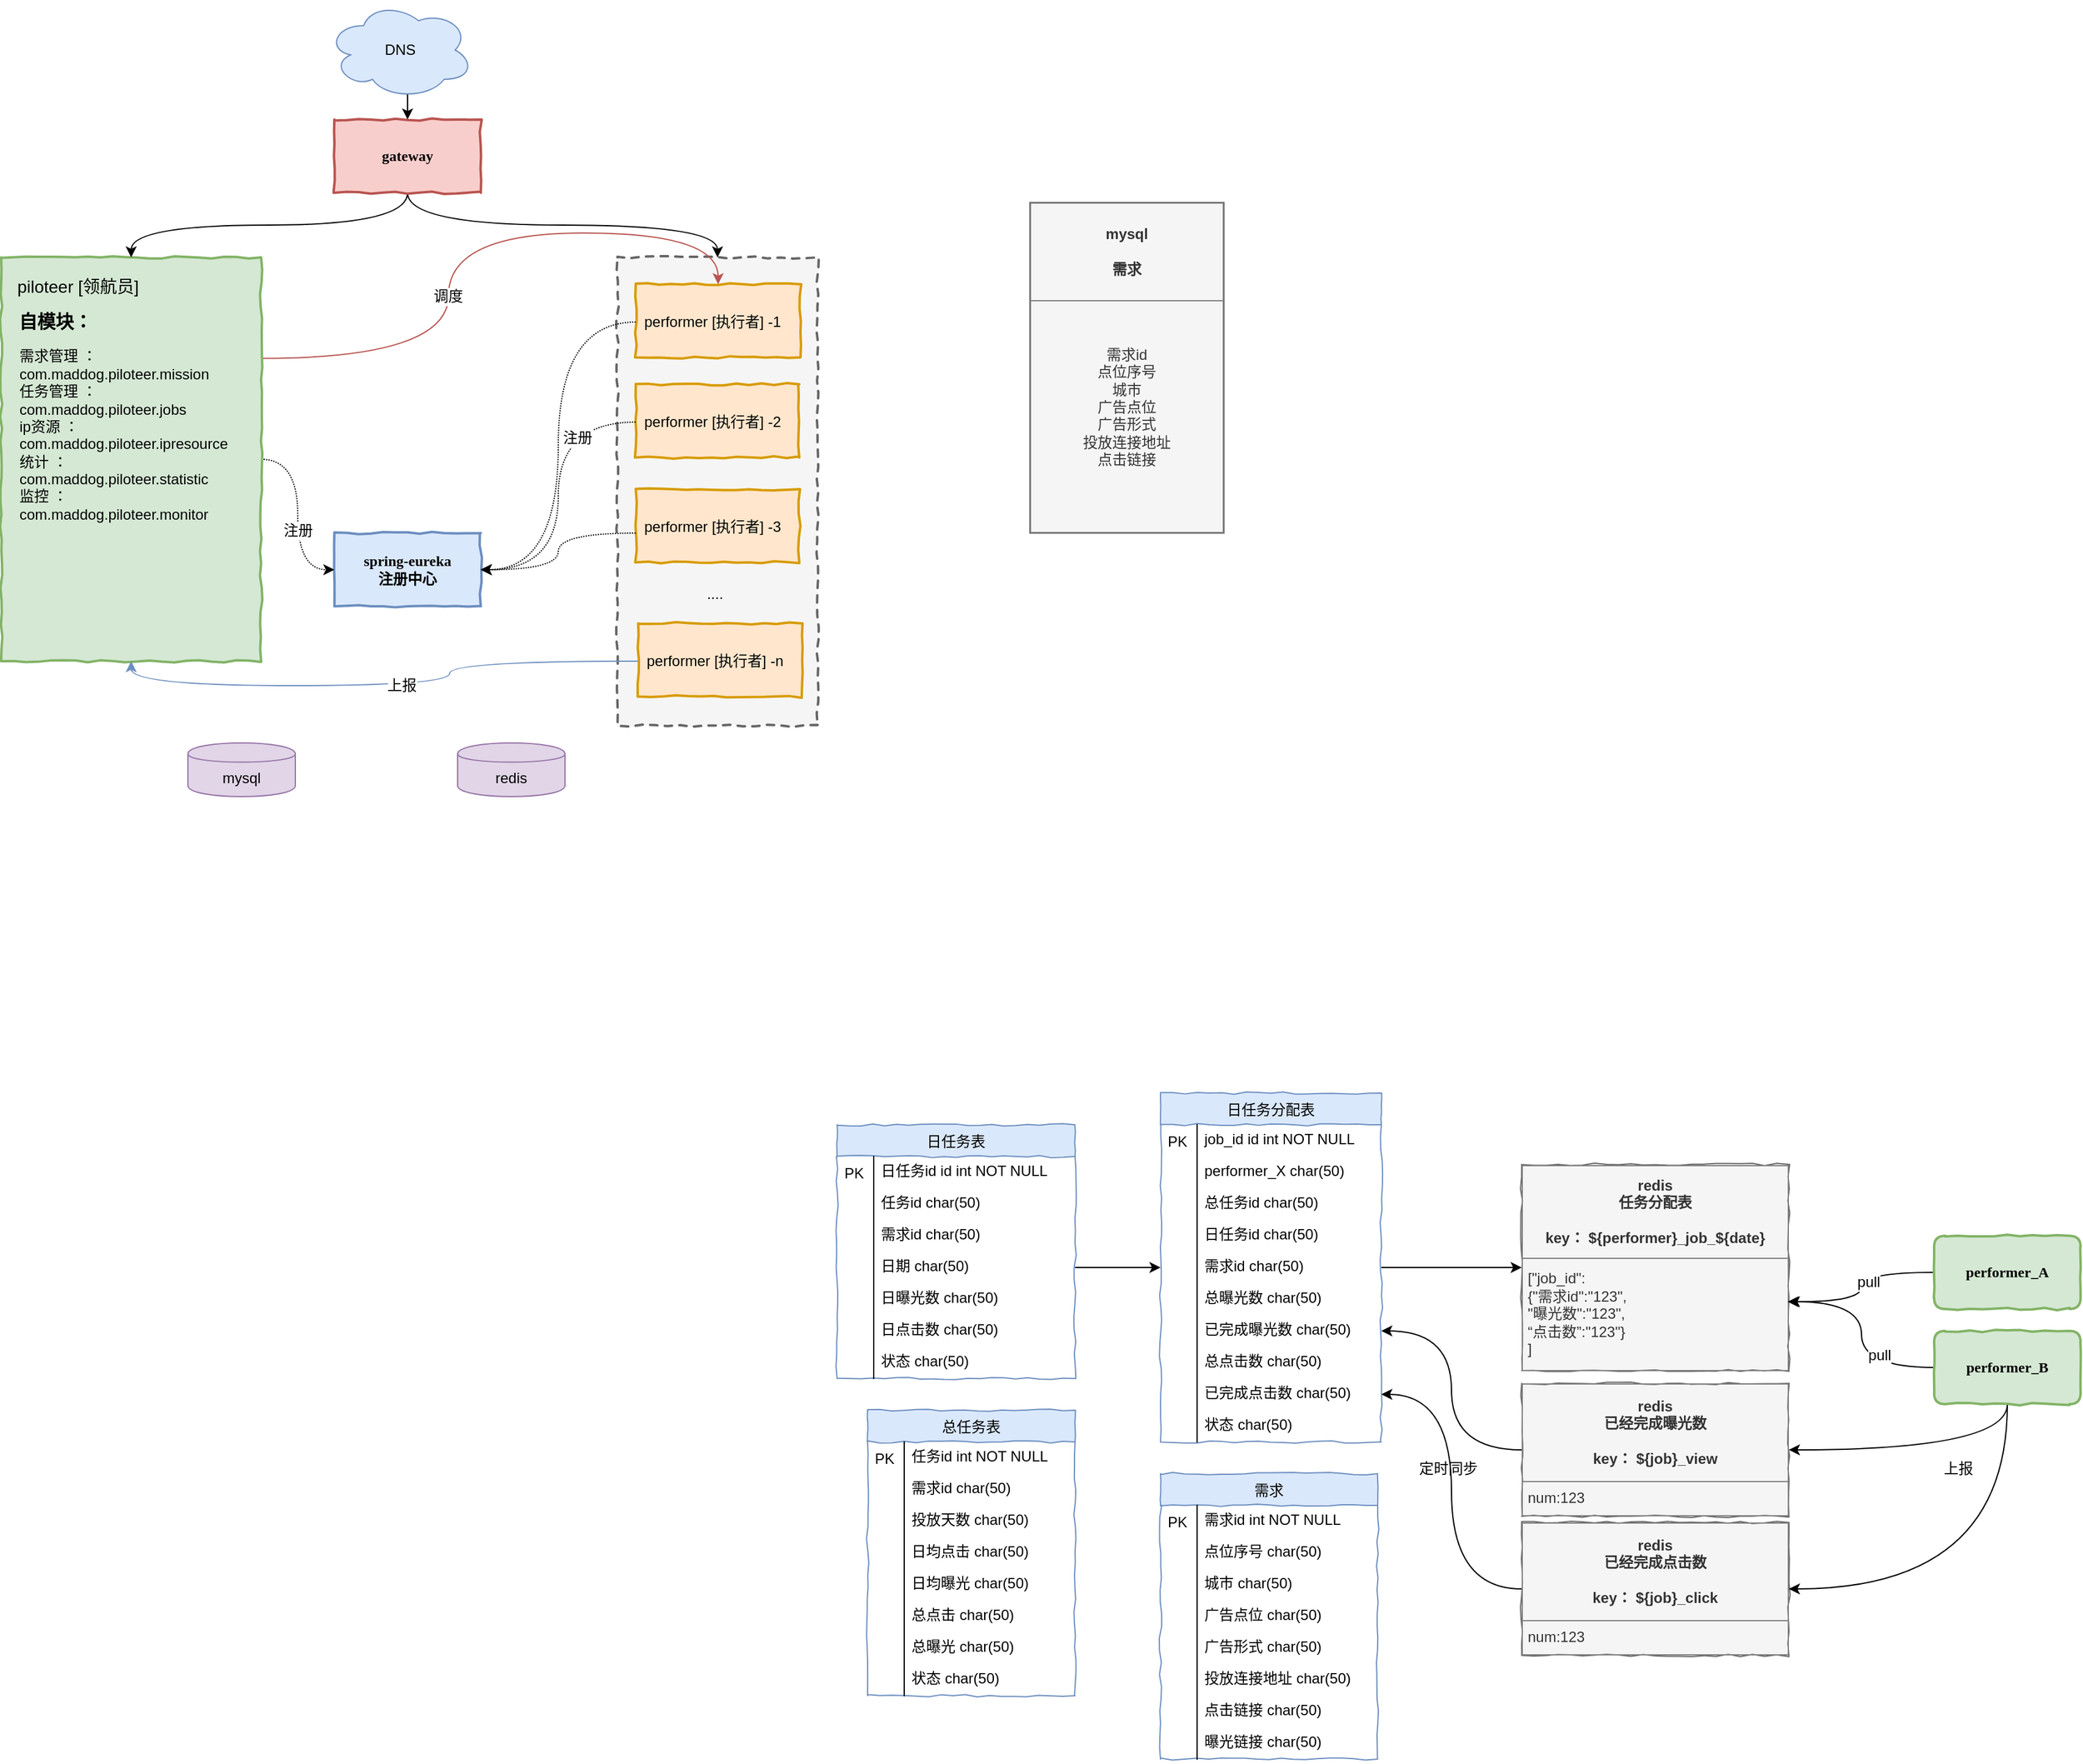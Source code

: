 <mxfile version="10.6.7" type="github"><diagram id="sy3SgLwPoOn81wmkKIta" name="ç¬¬ 1 é¡µ"><mxGraphModel dx="1080" dy="552" grid="0" gridSize="10" guides="1" tooltips="1" connect="1" arrows="1" fold="1" page="1" pageScale="1" pageWidth="10000" pageHeight="10000" math="0" shadow="0"><root><mxCell id="0"/><mxCell id="1" parent="0"/><mxCell id="fDu48VlMYo7-MMtT9V8--34" value="" style="html=1;whiteSpace=wrap;comic=1;strokeWidth=2;fontFamily=Comic Sans MS;fontStyle=1;dashed=1;align=left;fillColor=#f5f5f5;strokeColor=#666666;fontColor=#333333;" parent="1" vertex="1"><mxGeometry x="621" y="381" width="164" height="384" as="geometry"/></mxCell><mxCell id="fDu48VlMYo7-MMtT9V8--1" value="spring-eureka&lt;br&gt;注册中心&lt;br&gt;" style="html=1;whiteSpace=wrap;comic=1;strokeWidth=2;fontFamily=Comic Sans MS;fontStyle=1;fillColor=#dae8fc;strokeColor=#6c8ebf;" parent="1" vertex="1"><mxGeometry x="389" y="607" width="120" height="60" as="geometry"/></mxCell><mxCell id="fDu48VlMYo7-MMtT9V8--10" style="edgeStyle=orthogonalEdgeStyle;rounded=0;orthogonalLoop=1;jettySize=auto;html=1;exitX=1;exitY=0.5;exitDx=0;exitDy=0;entryX=0;entryY=0.5;entryDx=0;entryDy=0;curved=1;dashed=1;dashPattern=1 1;" parent="1" source="fDu48VlMYo7-MMtT9V8--2" target="fDu48VlMYo7-MMtT9V8--1" edge="1"><mxGeometry relative="1" as="geometry"/></mxCell><mxCell id="fDu48VlMYo7-MMtT9V8--11" value="注册" style="text;html=1;resizable=0;points=[];align=center;verticalAlign=middle;labelBackgroundColor=#ffffff;" parent="fDu48VlMYo7-MMtT9V8--10" vertex="1" connectable="0"><mxGeometry x="0.179" relative="1" as="geometry"><mxPoint as="offset"/></mxGeometry></mxCell><mxCell id="fDu48VlMYo7-MMtT9V8--26" style="edgeStyle=orthogonalEdgeStyle;curved=1;rounded=0;orthogonalLoop=1;jettySize=auto;html=1;exitX=1;exitY=0.25;exitDx=0;exitDy=0;entryX=0.5;entryY=0;entryDx=0;entryDy=0;fillColor=#f8cecc;strokeColor=#b85450;" parent="1" source="fDu48VlMYo7-MMtT9V8--2" target="fDu48VlMYo7-MMtT9V8--8" edge="1"><mxGeometry relative="1" as="geometry"/></mxCell><mxCell id="fDu48VlMYo7-MMtT9V8--27" value="调度" style="text;html=1;resizable=0;points=[];align=center;verticalAlign=middle;labelBackgroundColor=#ffffff;" parent="fDu48VlMYo7-MMtT9V8--26" vertex="1" connectable="0"><mxGeometry x="-0.211" y="1" relative="1" as="geometry"><mxPoint as="offset"/></mxGeometry></mxCell><mxCell id="fDu48VlMYo7-MMtT9V8--2" value="" style="html=1;whiteSpace=wrap;comic=1;strokeWidth=2;fontFamily=Comic Sans MS;fontStyle=1;fillColor=#d5e8d4;strokeColor=#82b366;" parent="1" vertex="1"><mxGeometry x="116" y="381" width="213" height="331" as="geometry"/></mxCell><mxCell id="fDu48VlMYo7-MMtT9V8--3" value="&lt;div style=&quot;font-size: 14px&quot;&gt;&lt;font style=&quot;font-size: 14px&quot;&gt;piloteer [领航员]&lt;/font&gt;&lt;/div&gt;&lt;div style=&quot;font-size: 14px&quot;&gt;&lt;br&gt;&lt;/div&gt;" style="text;html=1;strokeColor=none;fillColor=none;align=center;verticalAlign=middle;whiteSpace=wrap;rounded=0;strokeWidth=7;" parent="1" vertex="1"><mxGeometry x="116" y="403" width="126" height="20" as="geometry"/></mxCell><mxCell id="fDu48VlMYo7-MMtT9V8--4" value="&lt;div&gt;需求管理 ： com.maddog.piloteer.mission&lt;/div&gt;&lt;div&gt;任务管理 ： com.maddog.piloteer.jobs&lt;/div&gt;&lt;div&gt;ip资源 ： com.maddog.piloteer.ipresource&lt;/div&gt;&lt;div&gt;统计 ： com.maddog.piloteer.statistic&lt;/div&gt;&lt;div&gt;监控 ： com.maddog.piloteer.monitor&lt;/div&gt;&lt;div&gt;&lt;br&gt;&lt;/div&gt;" style="text;html=1;strokeColor=none;fillColor=none;align=left;verticalAlign=middle;whiteSpace=wrap;rounded=0;" parent="1" vertex="1"><mxGeometry x="129" y="524" width="40" height="20" as="geometry"/></mxCell><mxCell id="fDu48VlMYo7-MMtT9V8--7" value="&lt;b&gt;&lt;font style=&quot;font-size: 15px&quot;&gt;自模块：&lt;/font&gt;&lt;/b&gt;" style="text;html=1;strokeColor=none;fillColor=none;align=center;verticalAlign=middle;whiteSpace=wrap;rounded=0;" parent="1" vertex="1"><mxGeometry x="122" y="423" width="77" height="20" as="geometry"/></mxCell><mxCell id="fDu48VlMYo7-MMtT9V8--8" value="" style="html=1;whiteSpace=wrap;comic=1;strokeWidth=2;fontFamily=Comic Sans MS;fontStyle=1;align=left;fillColor=#ffe6cc;strokeColor=#d79b00;" parent="1" vertex="1"><mxGeometry x="636" y="403" width="135" height="60" as="geometry"/></mxCell><mxCell id="fDu48VlMYo7-MMtT9V8--20" style="edgeStyle=orthogonalEdgeStyle;curved=1;rounded=0;orthogonalLoop=1;jettySize=auto;html=1;exitX=0;exitY=0.5;exitDx=0;exitDy=0;entryX=1;entryY=0.5;entryDx=0;entryDy=0;dashed=1;dashPattern=1 1;" parent="1" source="fDu48VlMYo7-MMtT9V8--9" target="fDu48VlMYo7-MMtT9V8--1" edge="1"><mxGeometry relative="1" as="geometry"/></mxCell><mxCell id="fDu48VlMYo7-MMtT9V8--9" value="&lt;div&gt;&lt;span&gt;performer [执行者] -1&lt;/span&gt;&lt;br&gt;&lt;/div&gt;" style="text;html=1;strokeColor=none;fillColor=none;align=center;verticalAlign=middle;whiteSpace=wrap;rounded=0;strokeWidth=7;" parent="1" vertex="1"><mxGeometry x="636" y="424" width="126" height="20" as="geometry"/></mxCell><mxCell id="fDu48VlMYo7-MMtT9V8--13" value="" style="html=1;whiteSpace=wrap;comic=1;strokeWidth=2;fontFamily=Comic Sans MS;fontStyle=1;align=left;fillColor=#ffe6cc;strokeColor=#d79b00;" parent="1" vertex="1"><mxGeometry x="636" y="485" width="134" height="60" as="geometry"/></mxCell><mxCell id="fDu48VlMYo7-MMtT9V8--19" style="edgeStyle=orthogonalEdgeStyle;curved=1;rounded=0;orthogonalLoop=1;jettySize=auto;html=1;exitX=0;exitY=0.5;exitDx=0;exitDy=0;dashed=1;dashPattern=1 1;entryX=1;entryY=0.5;entryDx=0;entryDy=0;" parent="1" source="fDu48VlMYo7-MMtT9V8--14" target="fDu48VlMYo7-MMtT9V8--1" edge="1"><mxGeometry relative="1" as="geometry"><mxPoint x="450" y="552" as="targetPoint"/></mxGeometry></mxCell><mxCell id="fDu48VlMYo7-MMtT9V8--21" value="注册" style="text;html=1;resizable=0;points=[];align=center;verticalAlign=middle;labelBackgroundColor=#ffffff;" parent="fDu48VlMYo7-MMtT9V8--19" vertex="1" connectable="0"><mxGeometry x="-0.613" y="13" relative="1" as="geometry"><mxPoint as="offset"/></mxGeometry></mxCell><mxCell id="fDu48VlMYo7-MMtT9V8--14" value="&lt;div&gt;&lt;span&gt;performer [执行者] -2&lt;/span&gt;&lt;br&gt;&lt;/div&gt;" style="text;html=1;strokeColor=none;fillColor=none;align=center;verticalAlign=middle;whiteSpace=wrap;rounded=0;strokeWidth=7;" parent="1" vertex="1"><mxGeometry x="636" y="506" width="126" height="20" as="geometry"/></mxCell><mxCell id="fDu48VlMYo7-MMtT9V8--15" value="" style="html=1;whiteSpace=wrap;comic=1;strokeWidth=2;fontFamily=Comic Sans MS;fontStyle=1;align=left;fillColor=#ffe6cc;strokeColor=#d79b00;" parent="1" vertex="1"><mxGeometry x="636" y="571" width="134" height="60" as="geometry"/></mxCell><mxCell id="fDu48VlMYo7-MMtT9V8--18" style="edgeStyle=orthogonalEdgeStyle;curved=1;rounded=0;orthogonalLoop=1;jettySize=auto;html=1;exitX=0;exitY=0.75;exitDx=0;exitDy=0;entryX=1;entryY=0.5;entryDx=0;entryDy=0;dashed=1;dashPattern=1 1;" parent="1" source="fDu48VlMYo7-MMtT9V8--16" target="fDu48VlMYo7-MMtT9V8--1" edge="1"><mxGeometry relative="1" as="geometry"/></mxCell><mxCell id="fDu48VlMYo7-MMtT9V8--16" value="&lt;div&gt;&lt;span&gt;performer [执行者] -3&lt;/span&gt;&lt;br&gt;&lt;/div&gt;" style="text;html=1;strokeColor=none;fillColor=none;align=center;verticalAlign=middle;whiteSpace=wrap;rounded=0;strokeWidth=7;" parent="1" vertex="1"><mxGeometry x="636" y="592" width="126" height="20" as="geometry"/></mxCell><mxCell id="fDu48VlMYo7-MMtT9V8--23" value="" style="html=1;whiteSpace=wrap;comic=1;strokeWidth=2;fontFamily=Comic Sans MS;fontStyle=1;align=left;fillColor=#ffe6cc;strokeColor=#d79b00;" parent="1" vertex="1"><mxGeometry x="638" y="681" width="134" height="60" as="geometry"/></mxCell><mxCell id="fDu48VlMYo7-MMtT9V8--31" style="edgeStyle=orthogonalEdgeStyle;curved=1;rounded=0;orthogonalLoop=1;jettySize=auto;html=1;exitX=0;exitY=0.5;exitDx=0;exitDy=0;entryX=0.5;entryY=1;entryDx=0;entryDy=0;fillColor=#dae8fc;strokeColor=#6c8ebf;" parent="1" source="fDu48VlMYo7-MMtT9V8--24" target="fDu48VlMYo7-MMtT9V8--2" edge="1"><mxGeometry relative="1" as="geometry"/></mxCell><mxCell id="fDu48VlMYo7-MMtT9V8--32" value="上报" style="text;html=1;resizable=0;points=[];align=center;verticalAlign=middle;labelBackgroundColor=#ffffff;" parent="fDu48VlMYo7-MMtT9V8--31" vertex="1" connectable="0"><mxGeometry x="-0.059" relative="1" as="geometry"><mxPoint as="offset"/></mxGeometry></mxCell><mxCell id="fDu48VlMYo7-MMtT9V8--24" value="&lt;div&gt;&lt;span&gt;performer [执行者] -n&lt;/span&gt;&lt;br&gt;&lt;/div&gt;" style="text;html=1;strokeColor=none;fillColor=none;align=center;verticalAlign=middle;whiteSpace=wrap;rounded=0;strokeWidth=7;" parent="1" vertex="1"><mxGeometry x="638" y="702" width="126" height="20" as="geometry"/></mxCell><mxCell id="fDu48VlMYo7-MMtT9V8--25" value="...." style="text;html=1;strokeColor=none;fillColor=none;align=center;verticalAlign=middle;whiteSpace=wrap;rounded=0;" parent="1" vertex="1"><mxGeometry x="681" y="647" width="40" height="20" as="geometry"/></mxCell><mxCell id="fDu48VlMYo7-MMtT9V8--35" value="mysql" style="shape=cylinder;whiteSpace=wrap;html=1;boundedLbl=1;backgroundOutline=1;strokeWidth=1;align=center;fillColor=#e1d5e7;strokeColor=#9673a6;" parent="1" vertex="1"><mxGeometry x="269" y="779" width="88" height="44" as="geometry"/></mxCell><mxCell id="fDu48VlMYo7-MMtT9V8--36" value="&lt;div style=&quot;text-align: right&quot;&gt;&lt;span&gt;redis&lt;/span&gt;&lt;/div&gt;" style="shape=cylinder;whiteSpace=wrap;html=1;boundedLbl=1;backgroundOutline=1;strokeWidth=1;align=center;fillColor=#e1d5e7;strokeColor=#9673a6;" parent="1" vertex="1"><mxGeometry x="490" y="779" width="88" height="44" as="geometry"/></mxCell><mxCell id="fDu48VlMYo7-MMtT9V8--40" style="edgeStyle=orthogonalEdgeStyle;curved=1;rounded=0;orthogonalLoop=1;jettySize=auto;html=1;exitX=0.5;exitY=1;exitDx=0;exitDy=0;" parent="1" source="fDu48VlMYo7-MMtT9V8--37" target="fDu48VlMYo7-MMtT9V8--2" edge="1"><mxGeometry relative="1" as="geometry"/></mxCell><mxCell id="fDu48VlMYo7-MMtT9V8--41" style="edgeStyle=orthogonalEdgeStyle;curved=1;rounded=0;orthogonalLoop=1;jettySize=auto;html=1;exitX=0.5;exitY=1;exitDx=0;exitDy=0;entryX=0.5;entryY=0;entryDx=0;entryDy=0;" parent="1" source="fDu48VlMYo7-MMtT9V8--37" target="fDu48VlMYo7-MMtT9V8--34" edge="1"><mxGeometry relative="1" as="geometry"/></mxCell><mxCell id="fDu48VlMYo7-MMtT9V8--37" value="gateway" style="html=1;whiteSpace=wrap;comic=1;strokeWidth=2;fontFamily=Comic Sans MS;fontStyle=1;align=center;fillColor=#f8cecc;strokeColor=#b85450;" parent="1" vertex="1"><mxGeometry x="389" y="268" width="120" height="60" as="geometry"/></mxCell><mxCell id="fDu48VlMYo7-MMtT9V8--39" style="edgeStyle=orthogonalEdgeStyle;curved=1;rounded=0;orthogonalLoop=1;jettySize=auto;html=1;exitX=0.55;exitY=0.95;exitDx=0;exitDy=0;exitPerimeter=0;entryX=0.5;entryY=0;entryDx=0;entryDy=0;" parent="1" source="fDu48VlMYo7-MMtT9V8--38" target="fDu48VlMYo7-MMtT9V8--37" edge="1"><mxGeometry relative="1" as="geometry"/></mxCell><mxCell id="fDu48VlMYo7-MMtT9V8--38" value="DNS" style="ellipse;shape=cloud;whiteSpace=wrap;html=1;strokeWidth=1;align=center;fillColor=#dae8fc;strokeColor=#6c8ebf;" parent="1" vertex="1"><mxGeometry x="383" y="171" width="120" height="80" as="geometry"/></mxCell><mxCell id="aGrzwnS-_T8-RvHXeMUC-1" value="&lt;table border=&quot;1&quot; width=&quot;100%&quot; cellpadding=&quot;4&quot; style=&quot;width: 100% ; height: 100% ; border-collapse: collapse&quot;&gt;&lt;tbody&gt;&lt;tr&gt;&lt;th align=&quot;center&quot;&gt;mysql&lt;br&gt;&lt;br&gt;需求&lt;/th&gt;&lt;/tr&gt;&lt;tr&gt;&lt;td align=&quot;center&quot;&gt;需求id&lt;br&gt;点位序号&lt;br&gt;城市&lt;br&gt;广告点位&lt;br&gt;广告形式&lt;br&gt;投放连接地址&lt;br&gt;点击链接&lt;br&gt;&lt;br&gt;&lt;/td&gt;&lt;/tr&gt;&lt;/tbody&gt;&lt;/table&gt;" style="text;html=1;strokeColor=#666666;fillColor=#f5f5f5;overflow=fill;fontColor=#333333;" vertex="1" parent="1"><mxGeometry x="959" y="336" width="159" height="271" as="geometry"/></mxCell><mxCell id="aGrzwnS-_T8-RvHXeMUC-40" value="需求" style="swimlane;fontStyle=0;childLayout=stackLayout;horizontal=1;startSize=26;fillColor=#dae8fc;horizontalStack=0;resizeParent=1;resizeLast=0;collapsible=1;marginBottom=0;swimlaneFillColor=#ffffff;align=center;strokeColor=#6c8ebf;comic=1;" vertex="1" parent="1"><mxGeometry x="1066" y="1378" width="178" height="234" as="geometry"/></mxCell><mxCell id="aGrzwnS-_T8-RvHXeMUC-41" value="需求id int NOT NULL " style="shape=partialRectangle;top=0;left=0;right=0;bottom=0;align=left;verticalAlign=top;spacingTop=-2;fillColor=none;spacingLeft=34;spacingRight=4;overflow=hidden;rotatable=0;points=[[0,0.5],[1,0.5]];portConstraint=eastwest;dropTarget=0;" vertex="1" parent="aGrzwnS-_T8-RvHXeMUC-40"><mxGeometry y="26" width="178" height="26" as="geometry"/></mxCell><mxCell id="aGrzwnS-_T8-RvHXeMUC-42" value="PK" style="shape=partialRectangle;top=0;left=0;bottom=0;fillColor=none;align=left;verticalAlign=middle;spacingLeft=4;spacingRight=4;overflow=hidden;rotatable=0;points=[];portConstraint=eastwest;part=1;" vertex="1" connectable="0" parent="aGrzwnS-_T8-RvHXeMUC-41"><mxGeometry width="30" height="26" as="geometry"/></mxCell><mxCell id="aGrzwnS-_T8-RvHXeMUC-43" value="点位序号 char(50) " style="shape=partialRectangle;top=0;left=0;right=0;bottom=0;align=left;verticalAlign=top;spacingTop=-2;fillColor=none;spacingLeft=34;spacingRight=4;overflow=hidden;rotatable=0;points=[[0,0.5],[1,0.5]];portConstraint=eastwest;dropTarget=0;" vertex="1" parent="aGrzwnS-_T8-RvHXeMUC-40"><mxGeometry y="52" width="178" height="26" as="geometry"/></mxCell><mxCell id="aGrzwnS-_T8-RvHXeMUC-44" value="" style="shape=partialRectangle;top=0;left=0;bottom=0;fillColor=none;align=left;verticalAlign=middle;spacingLeft=4;spacingRight=4;overflow=hidden;rotatable=0;points=[];portConstraint=eastwest;part=1;" vertex="1" connectable="0" parent="aGrzwnS-_T8-RvHXeMUC-43"><mxGeometry width="30" height="26" as="geometry"/></mxCell><mxCell id="aGrzwnS-_T8-RvHXeMUC-45" value="城市 char(50) " style="shape=partialRectangle;top=0;left=0;right=0;bottom=0;align=left;verticalAlign=top;spacingTop=-2;fillColor=none;spacingLeft=34;spacingRight=4;overflow=hidden;rotatable=0;points=[[0,0.5],[1,0.5]];portConstraint=eastwest;dropTarget=0;" vertex="1" parent="aGrzwnS-_T8-RvHXeMUC-40"><mxGeometry y="78" width="178" height="26" as="geometry"/></mxCell><mxCell id="aGrzwnS-_T8-RvHXeMUC-46" value="" style="shape=partialRectangle;top=0;left=0;bottom=0;fillColor=none;align=left;verticalAlign=middle;spacingLeft=4;spacingRight=4;overflow=hidden;rotatable=0;points=[];portConstraint=eastwest;part=1;" vertex="1" connectable="0" parent="aGrzwnS-_T8-RvHXeMUC-45"><mxGeometry width="30" height="26" as="geometry"/></mxCell><mxCell id="aGrzwnS-_T8-RvHXeMUC-47" value="广告点位 char(50) " style="shape=partialRectangle;top=0;left=0;right=0;bottom=0;align=left;verticalAlign=top;spacingTop=-2;fillColor=none;spacingLeft=34;spacingRight=4;overflow=hidden;rotatable=0;points=[[0,0.5],[1,0.5]];portConstraint=eastwest;dropTarget=0;" vertex="1" parent="aGrzwnS-_T8-RvHXeMUC-40"><mxGeometry y="104" width="178" height="26" as="geometry"/></mxCell><mxCell id="aGrzwnS-_T8-RvHXeMUC-48" value="" style="shape=partialRectangle;top=0;left=0;bottom=0;fillColor=none;align=left;verticalAlign=middle;spacingLeft=4;spacingRight=4;overflow=hidden;rotatable=0;points=[];portConstraint=eastwest;part=1;" vertex="1" connectable="0" parent="aGrzwnS-_T8-RvHXeMUC-47"><mxGeometry width="30" height="26" as="geometry"/></mxCell><mxCell id="aGrzwnS-_T8-RvHXeMUC-49" value="广告形式 char(50) " style="shape=partialRectangle;top=0;left=0;right=0;bottom=0;align=left;verticalAlign=top;spacingTop=-2;fillColor=none;spacingLeft=34;spacingRight=4;overflow=hidden;rotatable=0;points=[[0,0.5],[1,0.5]];portConstraint=eastwest;dropTarget=0;" vertex="1" parent="aGrzwnS-_T8-RvHXeMUC-40"><mxGeometry y="130" width="178" height="26" as="geometry"/></mxCell><mxCell id="aGrzwnS-_T8-RvHXeMUC-50" value="" style="shape=partialRectangle;top=0;left=0;bottom=0;fillColor=none;align=left;verticalAlign=middle;spacingLeft=4;spacingRight=4;overflow=hidden;rotatable=0;points=[];portConstraint=eastwest;part=1;" vertex="1" connectable="0" parent="aGrzwnS-_T8-RvHXeMUC-49"><mxGeometry width="30" height="26" as="geometry"/></mxCell><mxCell id="aGrzwnS-_T8-RvHXeMUC-51" value="投放连接地址 char(50) " style="shape=partialRectangle;top=0;left=0;right=0;bottom=0;align=left;verticalAlign=top;spacingTop=-2;fillColor=none;spacingLeft=34;spacingRight=4;overflow=hidden;rotatable=0;points=[[0,0.5],[1,0.5]];portConstraint=eastwest;dropTarget=0;" vertex="1" parent="aGrzwnS-_T8-RvHXeMUC-40"><mxGeometry y="156" width="178" height="26" as="geometry"/></mxCell><mxCell id="aGrzwnS-_T8-RvHXeMUC-52" value="" style="shape=partialRectangle;top=0;left=0;bottom=0;fillColor=none;align=left;verticalAlign=middle;spacingLeft=4;spacingRight=4;overflow=hidden;rotatable=0;points=[];portConstraint=eastwest;part=1;" vertex="1" connectable="0" parent="aGrzwnS-_T8-RvHXeMUC-51"><mxGeometry width="30" height="26" as="geometry"/></mxCell><mxCell id="aGrzwnS-_T8-RvHXeMUC-53" value="点击链接 char(50) " style="shape=partialRectangle;top=0;left=0;right=0;bottom=0;align=left;verticalAlign=top;spacingTop=-2;fillColor=none;spacingLeft=34;spacingRight=4;overflow=hidden;rotatable=0;points=[[0,0.5],[1,0.5]];portConstraint=eastwest;dropTarget=0;" vertex="1" parent="aGrzwnS-_T8-RvHXeMUC-40"><mxGeometry y="182" width="178" height="26" as="geometry"/></mxCell><mxCell id="aGrzwnS-_T8-RvHXeMUC-54" value="" style="shape=partialRectangle;top=0;left=0;bottom=0;fillColor=none;align=left;verticalAlign=middle;spacingLeft=4;spacingRight=4;overflow=hidden;rotatable=0;points=[];portConstraint=eastwest;part=1;" vertex="1" connectable="0" parent="aGrzwnS-_T8-RvHXeMUC-53"><mxGeometry width="30" height="26" as="geometry"/></mxCell><mxCell id="aGrzwnS-_T8-RvHXeMUC-55" value="曝光链接 char(50) " style="shape=partialRectangle;top=0;left=0;right=0;bottom=0;align=left;verticalAlign=top;spacingTop=-2;fillColor=none;spacingLeft=34;spacingRight=4;overflow=hidden;rotatable=0;points=[[0,0.5],[1,0.5]];portConstraint=eastwest;dropTarget=0;" vertex="1" parent="aGrzwnS-_T8-RvHXeMUC-40"><mxGeometry y="208" width="178" height="26" as="geometry"/></mxCell><mxCell id="aGrzwnS-_T8-RvHXeMUC-56" value="" style="shape=partialRectangle;top=0;left=0;bottom=0;fillColor=none;align=left;verticalAlign=middle;spacingLeft=4;spacingRight=4;overflow=hidden;rotatable=0;points=[];portConstraint=eastwest;part=1;" vertex="1" connectable="0" parent="aGrzwnS-_T8-RvHXeMUC-55"><mxGeometry width="30" height="26" as="geometry"/></mxCell><mxCell id="aGrzwnS-_T8-RvHXeMUC-57" value="总任务表" style="swimlane;fontStyle=0;childLayout=stackLayout;horizontal=1;startSize=26;fillColor=#dae8fc;horizontalStack=0;resizeParent=1;resizeLast=0;collapsible=1;marginBottom=0;swimlaneFillColor=#ffffff;align=center;strokeColor=#6c8ebf;comic=1;" vertex="1" parent="1"><mxGeometry x="826" y="1326" width="170" height="234" as="geometry"/></mxCell><mxCell id="aGrzwnS-_T8-RvHXeMUC-58" value="任务id int NOT NULL " style="shape=partialRectangle;top=0;left=0;right=0;bottom=0;align=left;verticalAlign=top;spacingTop=-2;fillColor=none;spacingLeft=34;spacingRight=4;overflow=hidden;rotatable=0;points=[[0,0.5],[1,0.5]];portConstraint=eastwest;dropTarget=0;" vertex="1" parent="aGrzwnS-_T8-RvHXeMUC-57"><mxGeometry y="26" width="170" height="26" as="geometry"/></mxCell><mxCell id="aGrzwnS-_T8-RvHXeMUC-59" value="PK" style="shape=partialRectangle;top=0;left=0;bottom=0;fillColor=none;align=left;verticalAlign=middle;spacingLeft=4;spacingRight=4;overflow=hidden;rotatable=0;points=[];portConstraint=eastwest;part=1;" vertex="1" connectable="0" parent="aGrzwnS-_T8-RvHXeMUC-58"><mxGeometry width="30" height="26" as="geometry"/></mxCell><mxCell id="aGrzwnS-_T8-RvHXeMUC-60" value="需求id char(50) " style="shape=partialRectangle;top=0;left=0;right=0;bottom=0;align=left;verticalAlign=top;spacingTop=-2;fillColor=none;spacingLeft=34;spacingRight=4;overflow=hidden;rotatable=0;points=[[0,0.5],[1,0.5]];portConstraint=eastwest;dropTarget=0;" vertex="1" parent="aGrzwnS-_T8-RvHXeMUC-57"><mxGeometry y="52" width="170" height="26" as="geometry"/></mxCell><mxCell id="aGrzwnS-_T8-RvHXeMUC-61" value="" style="shape=partialRectangle;top=0;left=0;bottom=0;fillColor=none;align=left;verticalAlign=middle;spacingLeft=4;spacingRight=4;overflow=hidden;rotatable=0;points=[];portConstraint=eastwest;part=1;" vertex="1" connectable="0" parent="aGrzwnS-_T8-RvHXeMUC-60"><mxGeometry width="30" height="26" as="geometry"/></mxCell><mxCell id="aGrzwnS-_T8-RvHXeMUC-62" value="投放天数 char(50) " style="shape=partialRectangle;top=0;left=0;right=0;bottom=0;align=left;verticalAlign=top;spacingTop=-2;fillColor=none;spacingLeft=34;spacingRight=4;overflow=hidden;rotatable=0;points=[[0,0.5],[1,0.5]];portConstraint=eastwest;dropTarget=0;" vertex="1" parent="aGrzwnS-_T8-RvHXeMUC-57"><mxGeometry y="78" width="170" height="26" as="geometry"/></mxCell><mxCell id="aGrzwnS-_T8-RvHXeMUC-63" value="" style="shape=partialRectangle;top=0;left=0;bottom=0;fillColor=none;align=left;verticalAlign=middle;spacingLeft=4;spacingRight=4;overflow=hidden;rotatable=0;points=[];portConstraint=eastwest;part=1;" vertex="1" connectable="0" parent="aGrzwnS-_T8-RvHXeMUC-62"><mxGeometry width="30" height="26" as="geometry"/></mxCell><mxCell id="aGrzwnS-_T8-RvHXeMUC-64" value="日均点击 char(50) " style="shape=partialRectangle;top=0;left=0;right=0;bottom=0;align=left;verticalAlign=top;spacingTop=-2;fillColor=none;spacingLeft=34;spacingRight=4;overflow=hidden;rotatable=0;points=[[0,0.5],[1,0.5]];portConstraint=eastwest;dropTarget=0;" vertex="1" parent="aGrzwnS-_T8-RvHXeMUC-57"><mxGeometry y="104" width="170" height="26" as="geometry"/></mxCell><mxCell id="aGrzwnS-_T8-RvHXeMUC-65" value="" style="shape=partialRectangle;top=0;left=0;bottom=0;fillColor=none;align=left;verticalAlign=middle;spacingLeft=4;spacingRight=4;overflow=hidden;rotatable=0;points=[];portConstraint=eastwest;part=1;" vertex="1" connectable="0" parent="aGrzwnS-_T8-RvHXeMUC-64"><mxGeometry width="30" height="26" as="geometry"/></mxCell><mxCell id="aGrzwnS-_T8-RvHXeMUC-66" value="日均曝光 char(50) " style="shape=partialRectangle;top=0;left=0;right=0;bottom=0;align=left;verticalAlign=top;spacingTop=-2;fillColor=none;spacingLeft=34;spacingRight=4;overflow=hidden;rotatable=0;points=[[0,0.5],[1,0.5]];portConstraint=eastwest;dropTarget=0;" vertex="1" parent="aGrzwnS-_T8-RvHXeMUC-57"><mxGeometry y="130" width="170" height="26" as="geometry"/></mxCell><mxCell id="aGrzwnS-_T8-RvHXeMUC-67" value="" style="shape=partialRectangle;top=0;left=0;bottom=0;fillColor=none;align=left;verticalAlign=middle;spacingLeft=4;spacingRight=4;overflow=hidden;rotatable=0;points=[];portConstraint=eastwest;part=1;" vertex="1" connectable="0" parent="aGrzwnS-_T8-RvHXeMUC-66"><mxGeometry width="30" height="26" as="geometry"/></mxCell><mxCell id="aGrzwnS-_T8-RvHXeMUC-68" value="总点击 char(50) " style="shape=partialRectangle;top=0;left=0;right=0;bottom=0;align=left;verticalAlign=top;spacingTop=-2;fillColor=none;spacingLeft=34;spacingRight=4;overflow=hidden;rotatable=0;points=[[0,0.5],[1,0.5]];portConstraint=eastwest;dropTarget=0;" vertex="1" parent="aGrzwnS-_T8-RvHXeMUC-57"><mxGeometry y="156" width="170" height="26" as="geometry"/></mxCell><mxCell id="aGrzwnS-_T8-RvHXeMUC-69" value="" style="shape=partialRectangle;top=0;left=0;bottom=0;fillColor=none;align=left;verticalAlign=middle;spacingLeft=4;spacingRight=4;overflow=hidden;rotatable=0;points=[];portConstraint=eastwest;part=1;" vertex="1" connectable="0" parent="aGrzwnS-_T8-RvHXeMUC-68"><mxGeometry width="30" height="26" as="geometry"/></mxCell><mxCell id="aGrzwnS-_T8-RvHXeMUC-70" value="总曝光 char(50) " style="shape=partialRectangle;top=0;left=0;right=0;bottom=0;align=left;verticalAlign=top;spacingTop=-2;fillColor=none;spacingLeft=34;spacingRight=4;overflow=hidden;rotatable=0;points=[[0,0.5],[1,0.5]];portConstraint=eastwest;dropTarget=0;" vertex="1" parent="aGrzwnS-_T8-RvHXeMUC-57"><mxGeometry y="182" width="170" height="26" as="geometry"/></mxCell><mxCell id="aGrzwnS-_T8-RvHXeMUC-71" value="" style="shape=partialRectangle;top=0;left=0;bottom=0;fillColor=none;align=left;verticalAlign=middle;spacingLeft=4;spacingRight=4;overflow=hidden;rotatable=0;points=[];portConstraint=eastwest;part=1;" vertex="1" connectable="0" parent="aGrzwnS-_T8-RvHXeMUC-70"><mxGeometry width="30" height="26" as="geometry"/></mxCell><mxCell id="aGrzwnS-_T8-RvHXeMUC-72" value="状态 char(50) " style="shape=partialRectangle;top=0;left=0;right=0;bottom=0;align=left;verticalAlign=top;spacingTop=-2;fillColor=none;spacingLeft=34;spacingRight=4;overflow=hidden;rotatable=0;points=[[0,0.5],[1,0.5]];portConstraint=eastwest;dropTarget=0;" vertex="1" parent="aGrzwnS-_T8-RvHXeMUC-57"><mxGeometry y="208" width="170" height="26" as="geometry"/></mxCell><mxCell id="aGrzwnS-_T8-RvHXeMUC-73" value="" style="shape=partialRectangle;top=0;left=0;bottom=0;fillColor=none;align=left;verticalAlign=middle;spacingLeft=4;spacingRight=4;overflow=hidden;rotatable=0;points=[];portConstraint=eastwest;part=1;" vertex="1" connectable="0" parent="aGrzwnS-_T8-RvHXeMUC-72"><mxGeometry width="30" height="26" as="geometry"/></mxCell><object label="日任务表" 啊啊啊="" id="aGrzwnS-_T8-RvHXeMUC-74"><mxCell style="swimlane;fontStyle=0;childLayout=stackLayout;horizontal=1;startSize=26;fillColor=#dae8fc;horizontalStack=0;resizeParent=1;resizeLast=0;collapsible=1;marginBottom=0;swimlaneFillColor=#ffffff;align=center;strokeColor=#6c8ebf;comic=1;" vertex="1" parent="1"><mxGeometry x="801" y="1092" width="195" height="208" as="geometry"/></mxCell></object><mxCell id="aGrzwnS-_T8-RvHXeMUC-75" value="日任务id id int NOT NULL " style="shape=partialRectangle;top=0;left=0;right=0;bottom=0;align=left;verticalAlign=top;spacingTop=-2;fillColor=none;spacingLeft=34;spacingRight=4;overflow=hidden;rotatable=0;points=[[0,0.5],[1,0.5]];portConstraint=eastwest;dropTarget=0;" vertex="1" parent="aGrzwnS-_T8-RvHXeMUC-74"><mxGeometry y="26" width="195" height="26" as="geometry"/></mxCell><mxCell id="aGrzwnS-_T8-RvHXeMUC-76" value="PK" style="shape=partialRectangle;top=0;left=0;bottom=0;fillColor=none;align=left;verticalAlign=middle;spacingLeft=4;spacingRight=4;overflow=hidden;rotatable=0;points=[];portConstraint=eastwest;part=1;" vertex="1" connectable="0" parent="aGrzwnS-_T8-RvHXeMUC-75"><mxGeometry width="30" height="26" as="geometry"/></mxCell><mxCell id="aGrzwnS-_T8-RvHXeMUC-77" value="任务id char(50) " style="shape=partialRectangle;top=0;left=0;right=0;bottom=0;align=left;verticalAlign=top;spacingTop=-2;fillColor=none;spacingLeft=34;spacingRight=4;overflow=hidden;rotatable=0;points=[[0,0.5],[1,0.5]];portConstraint=eastwest;dropTarget=0;" vertex="1" parent="aGrzwnS-_T8-RvHXeMUC-74"><mxGeometry y="52" width="195" height="26" as="geometry"/></mxCell><mxCell id="aGrzwnS-_T8-RvHXeMUC-78" value="" style="shape=partialRectangle;top=0;left=0;bottom=0;fillColor=none;align=left;verticalAlign=middle;spacingLeft=4;spacingRight=4;overflow=hidden;rotatable=0;points=[];portConstraint=eastwest;part=1;" vertex="1" connectable="0" parent="aGrzwnS-_T8-RvHXeMUC-77"><mxGeometry width="30" height="26" as="geometry"/></mxCell><mxCell id="aGrzwnS-_T8-RvHXeMUC-79" value="需求id char(50) " style="shape=partialRectangle;top=0;left=0;right=0;bottom=0;align=left;verticalAlign=top;spacingTop=-2;fillColor=none;spacingLeft=34;spacingRight=4;overflow=hidden;rotatable=0;points=[[0,0.5],[1,0.5]];portConstraint=eastwest;dropTarget=0;" vertex="1" parent="aGrzwnS-_T8-RvHXeMUC-74"><mxGeometry y="78" width="195" height="26" as="geometry"/></mxCell><mxCell id="aGrzwnS-_T8-RvHXeMUC-80" value="" style="shape=partialRectangle;top=0;left=0;bottom=0;fillColor=none;align=left;verticalAlign=middle;spacingLeft=4;spacingRight=4;overflow=hidden;rotatable=0;points=[];portConstraint=eastwest;part=1;" vertex="1" connectable="0" parent="aGrzwnS-_T8-RvHXeMUC-79"><mxGeometry width="30" height="26" as="geometry"/></mxCell><mxCell id="aGrzwnS-_T8-RvHXeMUC-81" value="日期 char(50) " style="shape=partialRectangle;top=0;left=0;right=0;bottom=0;align=left;verticalAlign=top;spacingTop=-2;fillColor=none;spacingLeft=34;spacingRight=4;overflow=hidden;rotatable=0;points=[[0,0.5],[1,0.5]];portConstraint=eastwest;dropTarget=0;" vertex="1" parent="aGrzwnS-_T8-RvHXeMUC-74"><mxGeometry y="104" width="195" height="26" as="geometry"/></mxCell><mxCell id="aGrzwnS-_T8-RvHXeMUC-82" value="" style="shape=partialRectangle;top=0;left=0;bottom=0;fillColor=none;align=left;verticalAlign=middle;spacingLeft=4;spacingRight=4;overflow=hidden;rotatable=0;points=[];portConstraint=eastwest;part=1;" vertex="1" connectable="0" parent="aGrzwnS-_T8-RvHXeMUC-81"><mxGeometry width="30" height="26" as="geometry"/></mxCell><mxCell id="aGrzwnS-_T8-RvHXeMUC-83" value="日曝光数 char(50) " style="shape=partialRectangle;top=0;left=0;right=0;bottom=0;align=left;verticalAlign=top;spacingTop=-2;fillColor=none;spacingLeft=34;spacingRight=4;overflow=hidden;rotatable=0;points=[[0,0.5],[1,0.5]];portConstraint=eastwest;dropTarget=0;" vertex="1" parent="aGrzwnS-_T8-RvHXeMUC-74"><mxGeometry y="130" width="195" height="26" as="geometry"/></mxCell><mxCell id="aGrzwnS-_T8-RvHXeMUC-84" value="" style="shape=partialRectangle;top=0;left=0;bottom=0;fillColor=none;align=left;verticalAlign=middle;spacingLeft=4;spacingRight=4;overflow=hidden;rotatable=0;points=[];portConstraint=eastwest;part=1;" vertex="1" connectable="0" parent="aGrzwnS-_T8-RvHXeMUC-83"><mxGeometry width="30" height="26" as="geometry"/></mxCell><mxCell id="aGrzwnS-_T8-RvHXeMUC-85" value="日点击数 char(50) " style="shape=partialRectangle;top=0;left=0;right=0;bottom=0;align=left;verticalAlign=top;spacingTop=-2;fillColor=none;spacingLeft=34;spacingRight=4;overflow=hidden;rotatable=0;points=[[0,0.5],[1,0.5]];portConstraint=eastwest;dropTarget=0;" vertex="1" parent="aGrzwnS-_T8-RvHXeMUC-74"><mxGeometry y="156" width="195" height="26" as="geometry"/></mxCell><mxCell id="aGrzwnS-_T8-RvHXeMUC-86" value="" style="shape=partialRectangle;top=0;left=0;bottom=0;fillColor=none;align=left;verticalAlign=middle;spacingLeft=4;spacingRight=4;overflow=hidden;rotatable=0;points=[];portConstraint=eastwest;part=1;" vertex="1" connectable="0" parent="aGrzwnS-_T8-RvHXeMUC-85"><mxGeometry width="30" height="26" as="geometry"/></mxCell><mxCell id="aGrzwnS-_T8-RvHXeMUC-87" value="状态 char(50) " style="shape=partialRectangle;top=0;left=0;right=0;bottom=0;align=left;verticalAlign=top;spacingTop=-2;fillColor=none;spacingLeft=34;spacingRight=4;overflow=hidden;rotatable=0;points=[[0,0.5],[1,0.5]];portConstraint=eastwest;dropTarget=0;" vertex="1" parent="aGrzwnS-_T8-RvHXeMUC-74"><mxGeometry y="182" width="195" height="26" as="geometry"/></mxCell><mxCell id="aGrzwnS-_T8-RvHXeMUC-88" value="" style="shape=partialRectangle;top=0;left=0;bottom=0;fillColor=none;align=left;verticalAlign=middle;spacingLeft=4;spacingRight=4;overflow=hidden;rotatable=0;points=[];portConstraint=eastwest;part=1;" vertex="1" connectable="0" parent="aGrzwnS-_T8-RvHXeMUC-87"><mxGeometry width="30" height="26" as="geometry"/></mxCell><mxCell id="aGrzwnS-_T8-RvHXeMUC-91" value="日任务分配表" style="swimlane;fontStyle=0;childLayout=stackLayout;horizontal=1;startSize=26;fillColor=#dae8fc;horizontalStack=0;resizeParent=1;resizeLast=0;collapsible=1;marginBottom=0;swimlaneFillColor=#ffffff;align=center;strokeColor=#6c8ebf;comic=1;" vertex="1" parent="1"><mxGeometry x="1066" y="1066" width="181" height="286" as="geometry"/></mxCell><mxCell id="aGrzwnS-_T8-RvHXeMUC-92" value="job_id  id int NOT NULL " style="shape=partialRectangle;top=0;left=0;right=0;bottom=0;align=left;verticalAlign=top;spacingTop=-2;fillColor=none;spacingLeft=34;spacingRight=4;overflow=hidden;rotatable=0;points=[[0,0.5],[1,0.5]];portConstraint=eastwest;dropTarget=0;" vertex="1" parent="aGrzwnS-_T8-RvHXeMUC-91"><mxGeometry y="26" width="181" height="26" as="geometry"/></mxCell><mxCell id="aGrzwnS-_T8-RvHXeMUC-93" value="PK" style="shape=partialRectangle;top=0;left=0;bottom=0;fillColor=none;align=left;verticalAlign=middle;spacingLeft=4;spacingRight=4;overflow=hidden;rotatable=0;points=[];portConstraint=eastwest;part=1;" vertex="1" connectable="0" parent="aGrzwnS-_T8-RvHXeMUC-92"><mxGeometry width="30" height="26" as="geometry"/></mxCell><mxCell id="aGrzwnS-_T8-RvHXeMUC-94" value="performer_X   char(50) " style="shape=partialRectangle;top=0;left=0;right=0;bottom=0;align=left;verticalAlign=top;spacingTop=-2;fillColor=none;spacingLeft=34;spacingRight=4;overflow=hidden;rotatable=0;points=[[0,0.5],[1,0.5]];portConstraint=eastwest;dropTarget=0;" vertex="1" parent="aGrzwnS-_T8-RvHXeMUC-91"><mxGeometry y="52" width="181" height="26" as="geometry"/></mxCell><mxCell id="aGrzwnS-_T8-RvHXeMUC-95" value="" style="shape=partialRectangle;top=0;left=0;bottom=0;fillColor=none;align=left;verticalAlign=middle;spacingLeft=4;spacingRight=4;overflow=hidden;rotatable=0;points=[];portConstraint=eastwest;part=1;" vertex="1" connectable="0" parent="aGrzwnS-_T8-RvHXeMUC-94"><mxGeometry width="30" height="26" as="geometry"/></mxCell><mxCell id="aGrzwnS-_T8-RvHXeMUC-96" value="总任务id char(50) " style="shape=partialRectangle;top=0;left=0;right=0;bottom=0;align=left;verticalAlign=top;spacingTop=-2;fillColor=none;spacingLeft=34;spacingRight=4;overflow=hidden;rotatable=0;points=[[0,0.5],[1,0.5]];portConstraint=eastwest;dropTarget=0;" vertex="1" parent="aGrzwnS-_T8-RvHXeMUC-91"><mxGeometry y="78" width="181" height="26" as="geometry"/></mxCell><mxCell id="aGrzwnS-_T8-RvHXeMUC-97" value="" style="shape=partialRectangle;top=0;left=0;bottom=0;fillColor=none;align=left;verticalAlign=middle;spacingLeft=4;spacingRight=4;overflow=hidden;rotatable=0;points=[];portConstraint=eastwest;part=1;" vertex="1" connectable="0" parent="aGrzwnS-_T8-RvHXeMUC-96"><mxGeometry width="30" height="26" as="geometry"/></mxCell><mxCell id="aGrzwnS-_T8-RvHXeMUC-98" value="日任务id char(50) " style="shape=partialRectangle;top=0;left=0;right=0;bottom=0;align=left;verticalAlign=top;spacingTop=-2;fillColor=none;spacingLeft=34;spacingRight=4;overflow=hidden;rotatable=0;points=[[0,0.5],[1,0.5]];portConstraint=eastwest;dropTarget=0;" vertex="1" parent="aGrzwnS-_T8-RvHXeMUC-91"><mxGeometry y="104" width="181" height="26" as="geometry"/></mxCell><mxCell id="aGrzwnS-_T8-RvHXeMUC-99" value="" style="shape=partialRectangle;top=0;left=0;bottom=0;fillColor=none;align=left;verticalAlign=middle;spacingLeft=4;spacingRight=4;overflow=hidden;rotatable=0;points=[];portConstraint=eastwest;part=1;" vertex="1" connectable="0" parent="aGrzwnS-_T8-RvHXeMUC-98"><mxGeometry width="30" height="26" as="geometry"/></mxCell><mxCell id="aGrzwnS-_T8-RvHXeMUC-100" value="需求id char(50) " style="shape=partialRectangle;top=0;left=0;right=0;bottom=0;align=left;verticalAlign=top;spacingTop=-2;fillColor=none;spacingLeft=34;spacingRight=4;overflow=hidden;rotatable=0;points=[[0,0.5],[1,0.5]];portConstraint=eastwest;dropTarget=0;" vertex="1" parent="aGrzwnS-_T8-RvHXeMUC-91"><mxGeometry y="130" width="181" height="26" as="geometry"/></mxCell><mxCell id="aGrzwnS-_T8-RvHXeMUC-101" value="" style="shape=partialRectangle;top=0;left=0;bottom=0;fillColor=none;align=left;verticalAlign=middle;spacingLeft=4;spacingRight=4;overflow=hidden;rotatable=0;points=[];portConstraint=eastwest;part=1;" vertex="1" connectable="0" parent="aGrzwnS-_T8-RvHXeMUC-100"><mxGeometry width="30" height="26" as="geometry"/></mxCell><mxCell id="aGrzwnS-_T8-RvHXeMUC-102" value="总曝光数 char(50) " style="shape=partialRectangle;top=0;left=0;right=0;bottom=0;align=left;verticalAlign=top;spacingTop=-2;fillColor=none;spacingLeft=34;spacingRight=4;overflow=hidden;rotatable=0;points=[[0,0.5],[1,0.5]];portConstraint=eastwest;dropTarget=0;" vertex="1" parent="aGrzwnS-_T8-RvHXeMUC-91"><mxGeometry y="156" width="181" height="26" as="geometry"/></mxCell><mxCell id="aGrzwnS-_T8-RvHXeMUC-103" value="" style="shape=partialRectangle;top=0;left=0;bottom=0;fillColor=none;align=left;verticalAlign=middle;spacingLeft=4;spacingRight=4;overflow=hidden;rotatable=0;points=[];portConstraint=eastwest;part=1;" vertex="1" connectable="0" parent="aGrzwnS-_T8-RvHXeMUC-102"><mxGeometry width="30" height="26" as="geometry"/></mxCell><mxCell id="aGrzwnS-_T8-RvHXeMUC-104" value="已完成曝光数 char(50) " style="shape=partialRectangle;top=0;left=0;right=0;bottom=0;align=left;verticalAlign=top;spacingTop=-2;fillColor=none;spacingLeft=34;spacingRight=4;overflow=hidden;rotatable=0;points=[[0,0.5],[1,0.5]];portConstraint=eastwest;dropTarget=0;" vertex="1" parent="aGrzwnS-_T8-RvHXeMUC-91"><mxGeometry y="182" width="181" height="26" as="geometry"/></mxCell><mxCell id="aGrzwnS-_T8-RvHXeMUC-105" value="" style="shape=partialRectangle;top=0;left=0;bottom=0;fillColor=none;align=left;verticalAlign=middle;spacingLeft=4;spacingRight=4;overflow=hidden;rotatable=0;points=[];portConstraint=eastwest;part=1;" vertex="1" connectable="0" parent="aGrzwnS-_T8-RvHXeMUC-104"><mxGeometry width="30" height="26" as="geometry"/></mxCell><mxCell id="aGrzwnS-_T8-RvHXeMUC-106" value="总点击数 char(50) " style="shape=partialRectangle;top=0;left=0;right=0;bottom=0;align=left;verticalAlign=top;spacingTop=-2;fillColor=none;spacingLeft=34;spacingRight=4;overflow=hidden;rotatable=0;points=[[0,0.5],[1,0.5]];portConstraint=eastwest;dropTarget=0;" vertex="1" parent="aGrzwnS-_T8-RvHXeMUC-91"><mxGeometry y="208" width="181" height="26" as="geometry"/></mxCell><mxCell id="aGrzwnS-_T8-RvHXeMUC-107" value="" style="shape=partialRectangle;top=0;left=0;bottom=0;fillColor=none;align=left;verticalAlign=middle;spacingLeft=4;spacingRight=4;overflow=hidden;rotatable=0;points=[];portConstraint=eastwest;part=1;" vertex="1" connectable="0" parent="aGrzwnS-_T8-RvHXeMUC-106"><mxGeometry width="30" height="26" as="geometry"/></mxCell><mxCell id="aGrzwnS-_T8-RvHXeMUC-108" value="已完成点击数 char(50) " style="shape=partialRectangle;top=0;left=0;right=0;bottom=0;align=left;verticalAlign=top;spacingTop=-2;fillColor=none;spacingLeft=34;spacingRight=4;overflow=hidden;rotatable=0;points=[[0,0.5],[1,0.5]];portConstraint=eastwest;dropTarget=0;" vertex="1" parent="aGrzwnS-_T8-RvHXeMUC-91"><mxGeometry y="234" width="181" height="26" as="geometry"/></mxCell><mxCell id="aGrzwnS-_T8-RvHXeMUC-109" value="" style="shape=partialRectangle;top=0;left=0;bottom=0;fillColor=none;align=left;verticalAlign=middle;spacingLeft=4;spacingRight=4;overflow=hidden;rotatable=0;points=[];portConstraint=eastwest;part=1;" vertex="1" connectable="0" parent="aGrzwnS-_T8-RvHXeMUC-108"><mxGeometry width="30" height="26" as="geometry"/></mxCell><mxCell id="aGrzwnS-_T8-RvHXeMUC-110" value="状态 char(50) " style="shape=partialRectangle;top=0;left=0;right=0;bottom=0;align=left;verticalAlign=top;spacingTop=-2;fillColor=none;spacingLeft=34;spacingRight=4;overflow=hidden;rotatable=0;points=[[0,0.5],[1,0.5]];portConstraint=eastwest;dropTarget=0;" vertex="1" parent="aGrzwnS-_T8-RvHXeMUC-91"><mxGeometry y="260" width="181" height="26" as="geometry"/></mxCell><mxCell id="aGrzwnS-_T8-RvHXeMUC-111" value="" style="shape=partialRectangle;top=0;left=0;bottom=0;fillColor=none;align=left;verticalAlign=middle;spacingLeft=4;spacingRight=4;overflow=hidden;rotatable=0;points=[];portConstraint=eastwest;part=1;" vertex="1" connectable="0" parent="aGrzwnS-_T8-RvHXeMUC-110"><mxGeometry width="30" height="26" as="geometry"/></mxCell><mxCell id="aGrzwnS-_T8-RvHXeMUC-112" style="edgeStyle=orthogonalEdgeStyle;rounded=0;orthogonalLoop=1;jettySize=auto;html=1;exitX=1;exitY=0.5;exitDx=0;exitDy=0;entryX=0;entryY=0.5;entryDx=0;entryDy=0;" edge="1" parent="1" source="aGrzwnS-_T8-RvHXeMUC-81" target="aGrzwnS-_T8-RvHXeMUC-91"><mxGeometry relative="1" as="geometry"/></mxCell><mxCell id="aGrzwnS-_T8-RvHXeMUC-113" value="&lt;table border=&quot;1&quot; width=&quot;100%&quot; cellpadding=&quot;4&quot; style=&quot;width: 100% ; height: 100% ; border-collapse: collapse&quot;&gt;&lt;tbody&gt;&lt;tr&gt;&lt;th align=&quot;center&quot;&gt;redis&lt;br&gt;任务分配表&lt;br&gt;&lt;br&gt;key： ${performer}_job_${date}&lt;/th&gt;&lt;/tr&gt;&lt;tr&gt;&lt;td align=&quot;center&quot;&gt;&lt;div style=&quot;text-align: left&quot;&gt;&lt;span style=&quot;text-align: left&quot;&gt;[&quot;job_id&quot;:&lt;/span&gt;&lt;/div&gt;&lt;div style=&quot;text-align: left&quot;&gt;&lt;span style=&quot;text-align: left&quot;&gt;{&quot;需求id&quot;:&quot;123&quot;,&lt;/span&gt;&lt;/div&gt;&lt;div style=&quot;text-align: left&quot;&gt;&lt;span style=&quot;text-align: left&quot;&gt;&quot;曝光数&quot;:&quot;123&quot;,&lt;/span&gt;&lt;/div&gt;&lt;div style=&quot;text-align: left&quot;&gt;&lt;span style=&quot;text-align: left&quot;&gt;“点击数”:&quot;123&quot;}&lt;/span&gt;&lt;/div&gt;&lt;div style=&quot;text-align: left&quot;&gt;&lt;span style=&quot;text-align: left&quot;&gt;]&lt;/span&gt;&lt;/div&gt;&lt;/td&gt;&lt;/tr&gt;&lt;/tbody&gt;&lt;/table&gt;" style="text;html=1;strokeColor=#666666;fillColor=#f5f5f5;overflow=fill;comic=1;fontColor=#333333;" vertex="1" parent="1"><mxGeometry x="1362" y="1124.5" width="219" height="169" as="geometry"/></mxCell><mxCell id="aGrzwnS-_T8-RvHXeMUC-114" style="edgeStyle=orthogonalEdgeStyle;rounded=0;orthogonalLoop=1;jettySize=auto;html=1;exitX=1;exitY=0.5;exitDx=0;exitDy=0;" edge="1" parent="1" source="aGrzwnS-_T8-RvHXeMUC-100" target="aGrzwnS-_T8-RvHXeMUC-113"><mxGeometry relative="1" as="geometry"/></mxCell><mxCell id="aGrzwnS-_T8-RvHXeMUC-117" style="edgeStyle=orthogonalEdgeStyle;rounded=0;orthogonalLoop=1;jettySize=auto;html=1;exitX=0;exitY=0.5;exitDx=0;exitDy=0;entryX=1;entryY=0.5;entryDx=0;entryDy=0;curved=1;" edge="1" parent="1" source="aGrzwnS-_T8-RvHXeMUC-115" target="aGrzwnS-_T8-RvHXeMUC-104"><mxGeometry relative="1" as="geometry"/></mxCell><mxCell id="aGrzwnS-_T8-RvHXeMUC-115" value="&lt;table border=&quot;1&quot; width=&quot;100%&quot; cellpadding=&quot;4&quot; style=&quot;width: 100% ; height: 100% ; border-collapse: collapse&quot;&gt;&lt;tbody&gt;&lt;tr&gt;&lt;th align=&quot;center&quot;&gt;redis&lt;br&gt;已经完成曝光数&lt;br&gt;&lt;br&gt;key： ${job}_view&lt;/th&gt;&lt;/tr&gt;&lt;tr&gt;&lt;td align=&quot;center&quot;&gt;&lt;div style=&quot;text-align: left&quot;&gt;num:123&lt;/div&gt;&lt;/td&gt;&lt;/tr&gt;&lt;/tbody&gt;&lt;/table&gt;" style="text;html=1;strokeColor=#666666;fillColor=#f5f5f5;overflow=fill;comic=1;fontColor=#333333;" vertex="1" parent="1"><mxGeometry x="1362" y="1304" width="219" height="109" as="geometry"/></mxCell><mxCell id="aGrzwnS-_T8-RvHXeMUC-118" style="edgeStyle=orthogonalEdgeStyle;rounded=0;orthogonalLoop=1;jettySize=auto;html=1;exitX=0;exitY=0.5;exitDx=0;exitDy=0;curved=1;" edge="1" parent="1" source="aGrzwnS-_T8-RvHXeMUC-116" target="aGrzwnS-_T8-RvHXeMUC-108"><mxGeometry relative="1" as="geometry"/></mxCell><mxCell id="aGrzwnS-_T8-RvHXeMUC-116" value="&lt;table border=&quot;1&quot; width=&quot;100%&quot; cellpadding=&quot;4&quot; style=&quot;width: 100% ; height: 100% ; border-collapse: collapse&quot;&gt;&lt;tbody&gt;&lt;tr&gt;&lt;th align=&quot;center&quot;&gt;redis&lt;br&gt;已经完成点击数&lt;br&gt;&lt;br&gt;key： ${job}_click&lt;/th&gt;&lt;/tr&gt;&lt;tr&gt;&lt;td align=&quot;center&quot;&gt;&lt;div style=&quot;text-align: left&quot;&gt;num:123&lt;/div&gt;&lt;/td&gt;&lt;/tr&gt;&lt;/tbody&gt;&lt;/table&gt;" style="text;html=1;strokeColor=#666666;fillColor=#f5f5f5;overflow=fill;comic=1;fontColor=#333333;" vertex="1" parent="1"><mxGeometry x="1362" y="1418" width="219" height="109" as="geometry"/></mxCell><mxCell id="aGrzwnS-_T8-RvHXeMUC-121" style="edgeStyle=orthogonalEdgeStyle;curved=1;rounded=0;orthogonalLoop=1;jettySize=auto;html=1;exitX=0;exitY=0.5;exitDx=0;exitDy=0;entryX=1;entryY=0.666;entryDx=0;entryDy=0;entryPerimeter=0;" edge="1" parent="1" source="aGrzwnS-_T8-RvHXeMUC-119" target="aGrzwnS-_T8-RvHXeMUC-113"><mxGeometry relative="1" as="geometry"/></mxCell><mxCell id="aGrzwnS-_T8-RvHXeMUC-123" value="pull" style="text;html=1;resizable=0;points=[];align=center;verticalAlign=middle;labelBackgroundColor=#ffffff;" vertex="1" connectable="0" parent="aGrzwnS-_T8-RvHXeMUC-121"><mxGeometry x="-0.245" y="8" relative="1" as="geometry"><mxPoint as="offset"/></mxGeometry></mxCell><mxCell id="aGrzwnS-_T8-RvHXeMUC-119" value="performer_A&lt;br&gt;" style="html=1;whiteSpace=wrap;comic=1;strokeWidth=2;fontFamily=Comic Sans MS;fontStyle=1;rounded=1;fillColor=#d5e8d4;strokeColor=#82b366;" vertex="1" parent="1"><mxGeometry x="1700" y="1183" width="120" height="60" as="geometry"/></mxCell><mxCell id="aGrzwnS-_T8-RvHXeMUC-122" style="edgeStyle=orthogonalEdgeStyle;curved=1;rounded=0;orthogonalLoop=1;jettySize=auto;html=1;exitX=0;exitY=0.5;exitDx=0;exitDy=0;entryX=0.995;entryY=0.666;entryDx=0;entryDy=0;entryPerimeter=0;" edge="1" parent="1" source="aGrzwnS-_T8-RvHXeMUC-120" target="aGrzwnS-_T8-RvHXeMUC-113"><mxGeometry relative="1" as="geometry"/></mxCell><mxCell id="aGrzwnS-_T8-RvHXeMUC-124" value="pull" style="text;html=1;resizable=0;points=[];align=center;verticalAlign=middle;labelBackgroundColor=#ffffff;" vertex="1" connectable="0" parent="aGrzwnS-_T8-RvHXeMUC-122"><mxGeometry x="-0.483" y="-10" relative="1" as="geometry"><mxPoint as="offset"/></mxGeometry></mxCell><mxCell id="aGrzwnS-_T8-RvHXeMUC-125" style="edgeStyle=orthogonalEdgeStyle;curved=1;rounded=0;orthogonalLoop=1;jettySize=auto;html=1;exitX=0.5;exitY=1;exitDx=0;exitDy=0;" edge="1" parent="1" source="aGrzwnS-_T8-RvHXeMUC-120" target="aGrzwnS-_T8-RvHXeMUC-115"><mxGeometry relative="1" as="geometry"/></mxCell><mxCell id="aGrzwnS-_T8-RvHXeMUC-126" style="edgeStyle=orthogonalEdgeStyle;curved=1;rounded=0;orthogonalLoop=1;jettySize=auto;html=1;exitX=0.5;exitY=1;exitDx=0;exitDy=0;entryX=1;entryY=0.5;entryDx=0;entryDy=0;" edge="1" parent="1" source="aGrzwnS-_T8-RvHXeMUC-120" target="aGrzwnS-_T8-RvHXeMUC-116"><mxGeometry relative="1" as="geometry"/></mxCell><mxCell id="aGrzwnS-_T8-RvHXeMUC-120" value="performer_B&lt;br&gt;" style="html=1;whiteSpace=wrap;comic=1;strokeWidth=2;fontFamily=Comic Sans MS;fontStyle=1;rounded=1;fillColor=#d5e8d4;strokeColor=#82b366;" vertex="1" parent="1"><mxGeometry x="1700" y="1261" width="120" height="60" as="geometry"/></mxCell><UserObject label="上报" placeholders="1" name="Variable" id="aGrzwnS-_T8-RvHXeMUC-127"><mxCell style="text;html=1;strokeColor=none;fillColor=none;align=center;verticalAlign=middle;whiteSpace=wrap;overflow=hidden;rounded=1;comic=1;" vertex="1" parent="1"><mxGeometry x="1680" y="1364" width="80" height="20" as="geometry"/></mxCell></UserObject><UserObject label="定时同步" placeholders="1" name="Variable" id="aGrzwnS-_T8-RvHXeMUC-128"><mxCell style="text;html=1;strokeColor=none;fillColor=none;align=center;verticalAlign=middle;whiteSpace=wrap;overflow=hidden;rounded=1;comic=1;" vertex="1" parent="1"><mxGeometry x="1262" y="1364" width="80" height="20" as="geometry"/></mxCell></UserObject></root></mxGraphModel></diagram></mxfile>